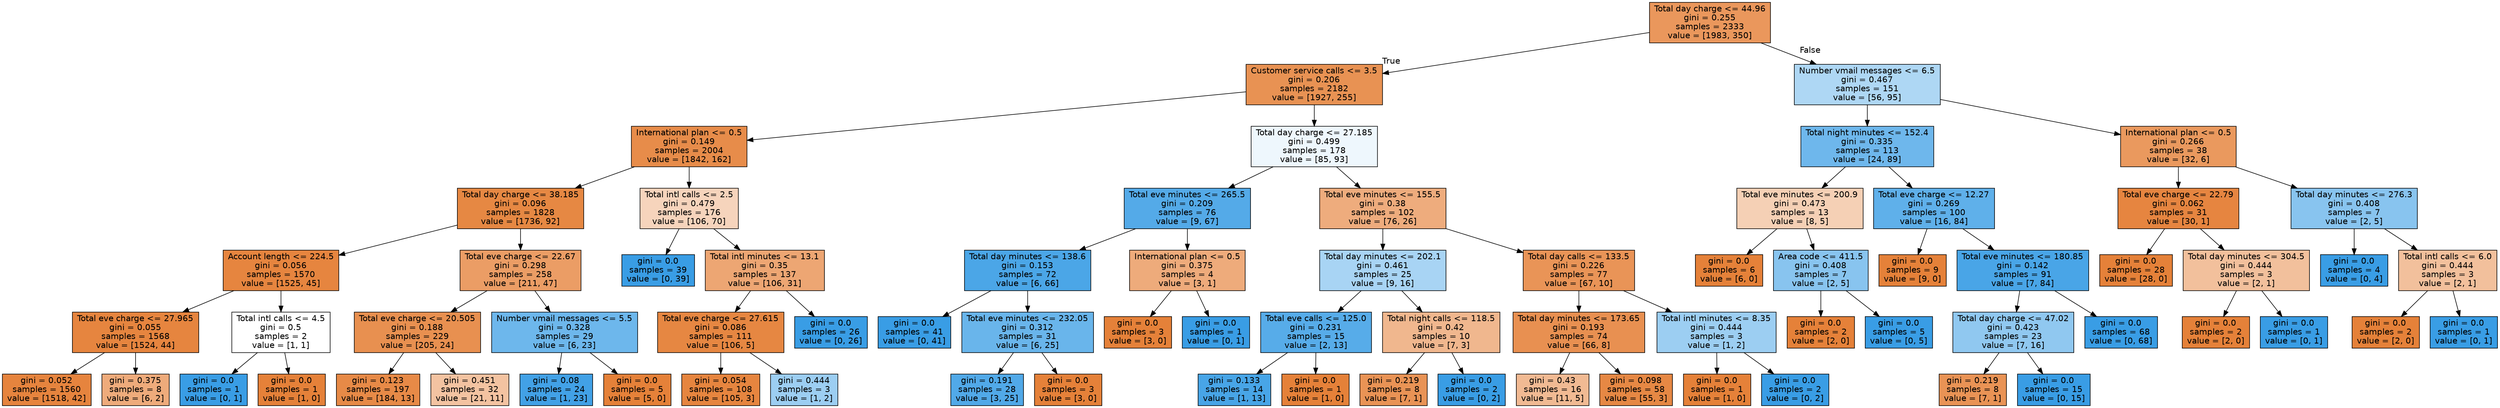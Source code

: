 digraph Tree {
node [shape=box, style="filled", color="black", fontname="helvetica"] ;
edge [fontname="helvetica"] ;
0 [label="Total day charge <= 44.96\ngini = 0.255\nsamples = 2333\nvalue = [1983, 350]", fillcolor="#ea975c"] ;
1 [label="Customer service calls <= 3.5\ngini = 0.206\nsamples = 2182\nvalue = [1927, 255]", fillcolor="#e89253"] ;
0 -> 1 [labeldistance=2.5, labelangle=45, headlabel="True"] ;
2 [label="International plan <= 0.5\ngini = 0.149\nsamples = 2004\nvalue = [1842, 162]", fillcolor="#e78c4a"] ;
1 -> 2 ;
3 [label="Total day charge <= 38.185\ngini = 0.096\nsamples = 1828\nvalue = [1736, 92]", fillcolor="#e68843"] ;
2 -> 3 ;
4 [label="Account length <= 224.5\ngini = 0.056\nsamples = 1570\nvalue = [1525, 45]", fillcolor="#e6853f"] ;
3 -> 4 ;
5 [label="Total eve charge <= 27.965\ngini = 0.055\nsamples = 1568\nvalue = [1524, 44]", fillcolor="#e6853f"] ;
4 -> 5 ;
6 [label="gini = 0.052\nsamples = 1560\nvalue = [1518, 42]", fillcolor="#e6843e"] ;
5 -> 6 ;
7 [label="gini = 0.375\nsamples = 8\nvalue = [6, 2]", fillcolor="#eeab7b"] ;
5 -> 7 ;
8 [label="Total intl calls <= 4.5\ngini = 0.5\nsamples = 2\nvalue = [1, 1]", fillcolor="#ffffff"] ;
4 -> 8 ;
9 [label="gini = 0.0\nsamples = 1\nvalue = [0, 1]", fillcolor="#399de5"] ;
8 -> 9 ;
10 [label="gini = 0.0\nsamples = 1\nvalue = [1, 0]", fillcolor="#e58139"] ;
8 -> 10 ;
11 [label="Total eve charge <= 22.67\ngini = 0.298\nsamples = 258\nvalue = [211, 47]", fillcolor="#eb9d65"] ;
3 -> 11 ;
12 [label="Total eve charge <= 20.505\ngini = 0.188\nsamples = 229\nvalue = [205, 24]", fillcolor="#e89050"] ;
11 -> 12 ;
13 [label="gini = 0.123\nsamples = 197\nvalue = [184, 13]", fillcolor="#e78a47"] ;
12 -> 13 ;
14 [label="gini = 0.451\nsamples = 32\nvalue = [21, 11]", fillcolor="#f3c3a1"] ;
12 -> 14 ;
15 [label="Number vmail messages <= 5.5\ngini = 0.328\nsamples = 29\nvalue = [6, 23]", fillcolor="#6db7ec"] ;
11 -> 15 ;
16 [label="gini = 0.08\nsamples = 24\nvalue = [1, 23]", fillcolor="#42a1e6"] ;
15 -> 16 ;
17 [label="gini = 0.0\nsamples = 5\nvalue = [5, 0]", fillcolor="#e58139"] ;
15 -> 17 ;
18 [label="Total intl calls <= 2.5\ngini = 0.479\nsamples = 176\nvalue = [106, 70]", fillcolor="#f6d4bc"] ;
2 -> 18 ;
19 [label="gini = 0.0\nsamples = 39\nvalue = [0, 39]", fillcolor="#399de5"] ;
18 -> 19 ;
20 [label="Total intl minutes <= 13.1\ngini = 0.35\nsamples = 137\nvalue = [106, 31]", fillcolor="#eda673"] ;
18 -> 20 ;
21 [label="Total eve charge <= 27.615\ngini = 0.086\nsamples = 111\nvalue = [106, 5]", fillcolor="#e68742"] ;
20 -> 21 ;
22 [label="gini = 0.054\nsamples = 108\nvalue = [105, 3]", fillcolor="#e6853f"] ;
21 -> 22 ;
23 [label="gini = 0.444\nsamples = 3\nvalue = [1, 2]", fillcolor="#9ccef2"] ;
21 -> 23 ;
24 [label="gini = 0.0\nsamples = 26\nvalue = [0, 26]", fillcolor="#399de5"] ;
20 -> 24 ;
25 [label="Total day charge <= 27.185\ngini = 0.499\nsamples = 178\nvalue = [85, 93]", fillcolor="#eef7fd"] ;
1 -> 25 ;
26 [label="Total eve minutes <= 265.5\ngini = 0.209\nsamples = 76\nvalue = [9, 67]", fillcolor="#54aae8"] ;
25 -> 26 ;
27 [label="Total day minutes <= 138.6\ngini = 0.153\nsamples = 72\nvalue = [6, 66]", fillcolor="#4ba6e7"] ;
26 -> 27 ;
28 [label="gini = 0.0\nsamples = 41\nvalue = [0, 41]", fillcolor="#399de5"] ;
27 -> 28 ;
29 [label="Total eve minutes <= 232.05\ngini = 0.312\nsamples = 31\nvalue = [6, 25]", fillcolor="#69b5eb"] ;
27 -> 29 ;
30 [label="gini = 0.191\nsamples = 28\nvalue = [3, 25]", fillcolor="#51a9e8"] ;
29 -> 30 ;
31 [label="gini = 0.0\nsamples = 3\nvalue = [3, 0]", fillcolor="#e58139"] ;
29 -> 31 ;
32 [label="International plan <= 0.5\ngini = 0.375\nsamples = 4\nvalue = [3, 1]", fillcolor="#eeab7b"] ;
26 -> 32 ;
33 [label="gini = 0.0\nsamples = 3\nvalue = [3, 0]", fillcolor="#e58139"] ;
32 -> 33 ;
34 [label="gini = 0.0\nsamples = 1\nvalue = [0, 1]", fillcolor="#399de5"] ;
32 -> 34 ;
35 [label="Total eve minutes <= 155.5\ngini = 0.38\nsamples = 102\nvalue = [76, 26]", fillcolor="#eeac7d"] ;
25 -> 35 ;
36 [label="Total day minutes <= 202.1\ngini = 0.461\nsamples = 25\nvalue = [9, 16]", fillcolor="#a8d4f4"] ;
35 -> 36 ;
37 [label="Total eve calls <= 125.0\ngini = 0.231\nsamples = 15\nvalue = [2, 13]", fillcolor="#57ace9"] ;
36 -> 37 ;
38 [label="gini = 0.133\nsamples = 14\nvalue = [1, 13]", fillcolor="#48a5e7"] ;
37 -> 38 ;
39 [label="gini = 0.0\nsamples = 1\nvalue = [1, 0]", fillcolor="#e58139"] ;
37 -> 39 ;
40 [label="Total night calls <= 118.5\ngini = 0.42\nsamples = 10\nvalue = [7, 3]", fillcolor="#f0b78e"] ;
36 -> 40 ;
41 [label="gini = 0.219\nsamples = 8\nvalue = [7, 1]", fillcolor="#e99355"] ;
40 -> 41 ;
42 [label="gini = 0.0\nsamples = 2\nvalue = [0, 2]", fillcolor="#399de5"] ;
40 -> 42 ;
43 [label="Total day calls <= 133.5\ngini = 0.226\nsamples = 77\nvalue = [67, 10]", fillcolor="#e99457"] ;
35 -> 43 ;
44 [label="Total day minutes <= 173.65\ngini = 0.193\nsamples = 74\nvalue = [66, 8]", fillcolor="#e89051"] ;
43 -> 44 ;
45 [label="gini = 0.43\nsamples = 16\nvalue = [11, 5]", fillcolor="#f1ba93"] ;
44 -> 45 ;
46 [label="gini = 0.098\nsamples = 58\nvalue = [55, 3]", fillcolor="#e68844"] ;
44 -> 46 ;
47 [label="Total intl minutes <= 8.35\ngini = 0.444\nsamples = 3\nvalue = [1, 2]", fillcolor="#9ccef2"] ;
43 -> 47 ;
48 [label="gini = 0.0\nsamples = 1\nvalue = [1, 0]", fillcolor="#e58139"] ;
47 -> 48 ;
49 [label="gini = 0.0\nsamples = 2\nvalue = [0, 2]", fillcolor="#399de5"] ;
47 -> 49 ;
50 [label="Number vmail messages <= 6.5\ngini = 0.467\nsamples = 151\nvalue = [56, 95]", fillcolor="#aed7f4"] ;
0 -> 50 [labeldistance=2.5, labelangle=-45, headlabel="False"] ;
51 [label="Total night minutes <= 152.4\ngini = 0.335\nsamples = 113\nvalue = [24, 89]", fillcolor="#6eb7ec"] ;
50 -> 51 ;
52 [label="Total eve minutes <= 200.9\ngini = 0.473\nsamples = 13\nvalue = [8, 5]", fillcolor="#f5d0b5"] ;
51 -> 52 ;
53 [label="gini = 0.0\nsamples = 6\nvalue = [6, 0]", fillcolor="#e58139"] ;
52 -> 53 ;
54 [label="Area code <= 411.5\ngini = 0.408\nsamples = 7\nvalue = [2, 5]", fillcolor="#88c4ef"] ;
52 -> 54 ;
55 [label="gini = 0.0\nsamples = 2\nvalue = [2, 0]", fillcolor="#e58139"] ;
54 -> 55 ;
56 [label="gini = 0.0\nsamples = 5\nvalue = [0, 5]", fillcolor="#399de5"] ;
54 -> 56 ;
57 [label="Total eve charge <= 12.27\ngini = 0.269\nsamples = 100\nvalue = [16, 84]", fillcolor="#5fb0ea"] ;
51 -> 57 ;
58 [label="gini = 0.0\nsamples = 9\nvalue = [9, 0]", fillcolor="#e58139"] ;
57 -> 58 ;
59 [label="Total eve minutes <= 180.85\ngini = 0.142\nsamples = 91\nvalue = [7, 84]", fillcolor="#49a5e7"] ;
57 -> 59 ;
60 [label="Total day charge <= 47.02\ngini = 0.423\nsamples = 23\nvalue = [7, 16]", fillcolor="#90c8f0"] ;
59 -> 60 ;
61 [label="gini = 0.219\nsamples = 8\nvalue = [7, 1]", fillcolor="#e99355"] ;
60 -> 61 ;
62 [label="gini = 0.0\nsamples = 15\nvalue = [0, 15]", fillcolor="#399de5"] ;
60 -> 62 ;
63 [label="gini = 0.0\nsamples = 68\nvalue = [0, 68]", fillcolor="#399de5"] ;
59 -> 63 ;
64 [label="International plan <= 0.5\ngini = 0.266\nsamples = 38\nvalue = [32, 6]", fillcolor="#ea995e"] ;
50 -> 64 ;
65 [label="Total eve charge <= 22.79\ngini = 0.062\nsamples = 31\nvalue = [30, 1]", fillcolor="#e68540"] ;
64 -> 65 ;
66 [label="gini = 0.0\nsamples = 28\nvalue = [28, 0]", fillcolor="#e58139"] ;
65 -> 66 ;
67 [label="Total day minutes <= 304.5\ngini = 0.444\nsamples = 3\nvalue = [2, 1]", fillcolor="#f2c09c"] ;
65 -> 67 ;
68 [label="gini = 0.0\nsamples = 2\nvalue = [2, 0]", fillcolor="#e58139"] ;
67 -> 68 ;
69 [label="gini = 0.0\nsamples = 1\nvalue = [0, 1]", fillcolor="#399de5"] ;
67 -> 69 ;
70 [label="Total day minutes <= 276.3\ngini = 0.408\nsamples = 7\nvalue = [2, 5]", fillcolor="#88c4ef"] ;
64 -> 70 ;
71 [label="gini = 0.0\nsamples = 4\nvalue = [0, 4]", fillcolor="#399de5"] ;
70 -> 71 ;
72 [label="Total intl calls <= 6.0\ngini = 0.444\nsamples = 3\nvalue = [2, 1]", fillcolor="#f2c09c"] ;
70 -> 72 ;
73 [label="gini = 0.0\nsamples = 2\nvalue = [2, 0]", fillcolor="#e58139"] ;
72 -> 73 ;
74 [label="gini = 0.0\nsamples = 1\nvalue = [0, 1]", fillcolor="#399de5"] ;
72 -> 74 ;
}